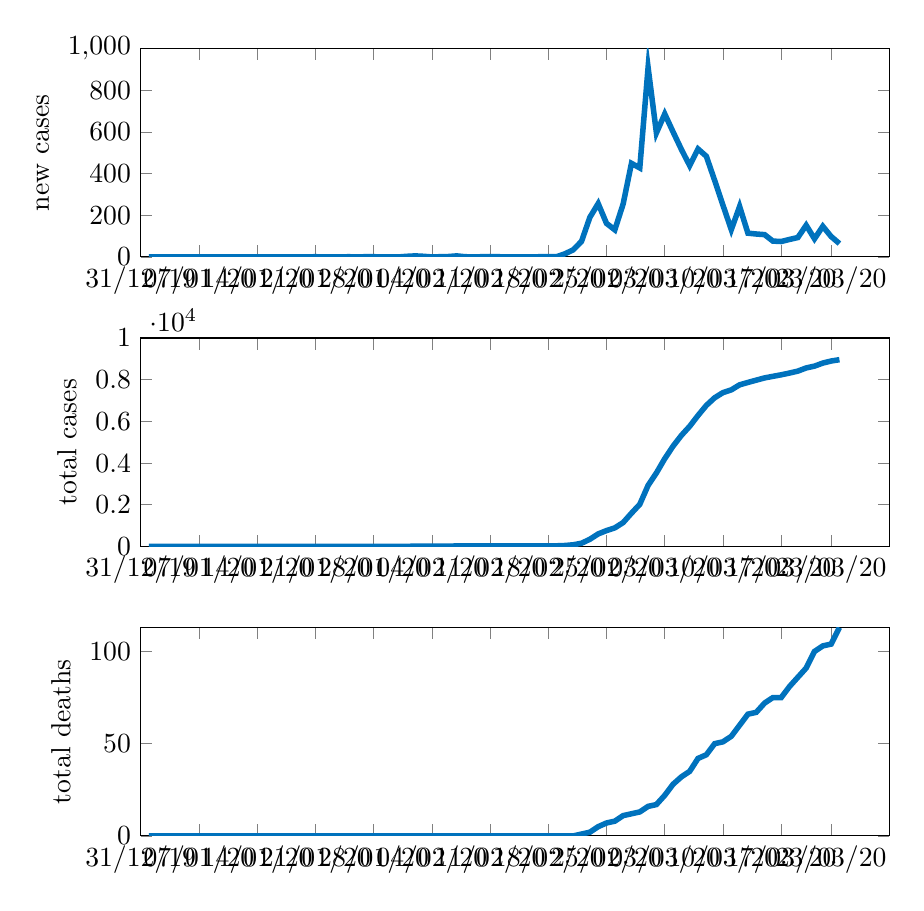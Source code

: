 % This file was created by matlab2tikz.
% Minimal pgfplots version: 1.3
%
\definecolor{mycolor1}{rgb}{0.0,0.447,0.741}%
%
\begin{tikzpicture}

\begin{axis}[%
width=9.509cm,
height=2.647cm,
at={(0cm,3.676cm)},
scale only axis,
xmin=0,
xmax=90,
xtick={0,7,14,21,28,35,42,49,56,63,70,77,83},
xticklabels={{31/12/19},{07/01/20},{14/01/20},{21/01/20},{28/01/20},{04/02/20},{11/02/20},{18/02/20},{25/02/20},{03/03/20},{10/03/20},{17/03/20},{23/03/20}},
ymin=0,
ymax=10000,
ylabel={total cases},
legend style={legend cell align=left,align=left,draw=white!15!black}
]
\addplot [color=mycolor1,solid,line width=2.0pt,forget plot]
  table[row sep=crcr]{%
1	0\\
2	0\\
3	0\\
4	0\\
5	0\\
6	0\\
7	0\\
8	0\\
9	0\\
10	0\\
11	0\\
12	0\\
13	0\\
14	0\\
15	0\\
16	0\\
17	0\\
18	0\\
19	0\\
20	0\\
21	1\\
22	1\\
23	1\\
24	1\\
25	2\\
26	2\\
27	3\\
28	4\\
29	4\\
30	4\\
31	4\\
32	7\\
33	12\\
34	15\\
35	15\\
36	16\\
37	18\\
38	23\\
39	24\\
40	24\\
41	25\\
42	27\\
43	28\\
44	28\\
45	28\\
46	28\\
47	28\\
48	29\\
49	30\\
50	31\\
51	46\\
52	80\\
53	155\\
54	345\\
55	601\\
56	762\\
57	892\\
58	1146\\
59	1595\\
60	2022\\
61	2931\\
62	3526\\
63	4212\\
64	4812\\
65	5328\\
66	5766\\
67	6284\\
68	6767\\
69	7134\\
70	7382\\
71	7513\\
72	7755\\
73	7869\\
74	7979\\
75	8086\\
76	8162\\
77	8236\\
78	8320\\
79	8413\\
80	8565\\
81	8652\\
82	8799\\
83	8897\\
84	8961\\
};
\end{axis}

\begin{axis}[%
width=9.509cm,
height=2.647cm,
at={(0cm,7.353cm)},
scale only axis,
xmin=0,
xmax=90,
xtick={0,7,14,21,28,35,42,49,56,63,70,77,83},
xticklabels={{31/12/19},{07/01/20},{14/01/20},{21/01/20},{28/01/20},{04/02/20},{11/02/20},{18/02/20},{25/02/20},{03/03/20},{10/03/20},{17/03/20},{23/03/20}},
ymin=0,
ymax=1000,
ylabel={new cases},
legend style={legend cell align=left,align=left,draw=white!15!black}
]
\addplot [color=mycolor1,solid,line width=2.0pt,forget plot]
  table[row sep=crcr]{%
1	0\\
2	0\\
3	0\\
4	0\\
5	0\\
6	0\\
7	0\\
8	0\\
9	0\\
10	0\\
11	0\\
12	0\\
13	0\\
14	0\\
15	0\\
16	0\\
17	0\\
18	0\\
19	0\\
20	0\\
21	1\\
22	0\\
23	0\\
24	0\\
25	1\\
26	0\\
27	1\\
28	1\\
29	0\\
30	0\\
31	0\\
32	3\\
33	5\\
34	3\\
35	0\\
36	1\\
37	2\\
38	5\\
39	1\\
40	0\\
41	1\\
42	2\\
43	1\\
44	0\\
45	0\\
46	0\\
47	0\\
48	1\\
49	1\\
50	1\\
51	15\\
52	34\\
53	75\\
54	190\\
55	256\\
56	161\\
57	130\\
58	254\\
59	449\\
60	427\\
61	909\\
62	595\\
63	686\\
64	600\\
65	516\\
66	438\\
67	518\\
68	483\\
69	367\\
70	248\\
71	131\\
72	242\\
73	114\\
74	110\\
75	107\\
76	76\\
77	74\\
78	84\\
79	93\\
80	152\\
81	87\\
82	147\\
83	98\\
84	64\\
};
\end{axis}

\begin{axis}[%
width=9.509cm,
height=2.647cm,
at={(0cm,0cm)},
scale only axis,
xmin=0,
xmax=90,
xtick={0,7,14,21,28,35,42,49,56,63,70,77,83},
xticklabels={{31/12/19},{07/01/20},{14/01/20},{21/01/20},{28/01/20},{04/02/20},{11/02/20},{18/02/20},{25/02/20},{03/03/20},{10/03/20},{17/03/20},{23/03/20}},
ymin=0,
ymax=113,
ylabel={total deaths},
legend style={legend cell align=left,align=left,draw=white!15!black}
]
\addplot [color=mycolor1,solid,line width=2.0pt,forget plot]
  table[row sep=crcr]{%
1	0\\
2	0\\
3	0\\
4	0\\
5	0\\
6	0\\
7	0\\
8	0\\
9	0\\
10	0\\
11	0\\
12	0\\
13	0\\
14	0\\
15	0\\
16	0\\
17	0\\
18	0\\
19	0\\
20	0\\
21	0\\
22	0\\
23	0\\
24	0\\
25	0\\
26	0\\
27	0\\
28	0\\
29	0\\
30	0\\
31	0\\
32	0\\
33	0\\
34	0\\
35	0\\
36	0\\
37	0\\
38	0\\
39	0\\
40	0\\
41	0\\
42	0\\
43	0\\
44	0\\
45	0\\
46	0\\
47	0\\
48	0\\
49	0\\
50	0\\
51	0\\
52	0\\
53	1\\
54	2\\
55	5\\
56	7\\
57	8\\
58	11\\
59	12\\
60	13\\
61	16\\
62	17\\
63	22\\
64	28\\
65	32\\
66	35\\
67	42\\
68	44\\
69	50\\
70	51\\
71	54\\
72	60\\
73	66\\
74	67\\
75	72\\
76	75\\
77	75\\
78	81\\
79	86\\
80	91\\
81	100\\
82	103\\
83	104\\
84	113\\
};
\end{axis}
\end{tikzpicture}%